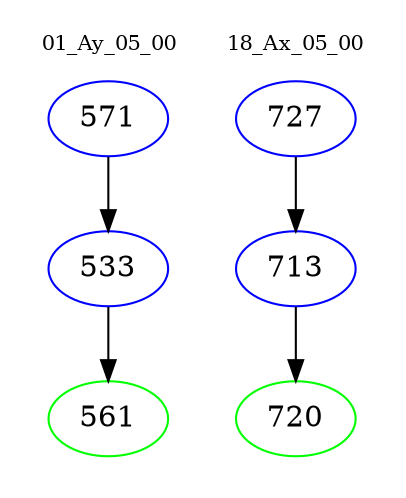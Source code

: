digraph{
subgraph cluster_0 {
color = white
label = "01_Ay_05_00";
fontsize=10;
T0_571 [label="571", color="blue"]
T0_571 -> T0_533 [color="black"]
T0_533 [label="533", color="blue"]
T0_533 -> T0_561 [color="black"]
T0_561 [label="561", color="green"]
}
subgraph cluster_1 {
color = white
label = "18_Ax_05_00";
fontsize=10;
T1_727 [label="727", color="blue"]
T1_727 -> T1_713 [color="black"]
T1_713 [label="713", color="blue"]
T1_713 -> T1_720 [color="black"]
T1_720 [label="720", color="green"]
}
}
